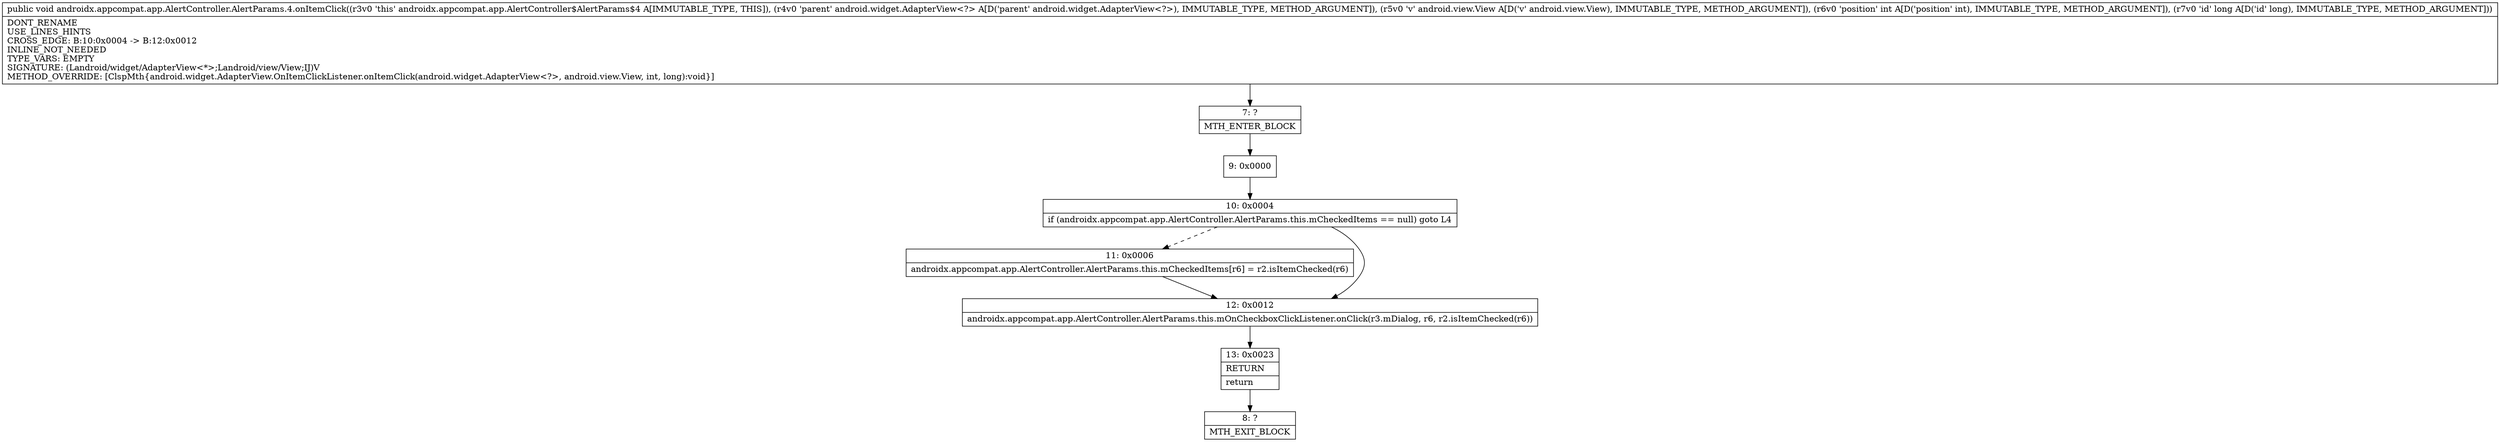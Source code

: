 digraph "CFG forandroidx.appcompat.app.AlertController.AlertParams.4.onItemClick(Landroid\/widget\/AdapterView;Landroid\/view\/View;IJ)V" {
Node_7 [shape=record,label="{7\:\ ?|MTH_ENTER_BLOCK\l}"];
Node_9 [shape=record,label="{9\:\ 0x0000}"];
Node_10 [shape=record,label="{10\:\ 0x0004|if (androidx.appcompat.app.AlertController.AlertParams.this.mCheckedItems == null) goto L4\l}"];
Node_11 [shape=record,label="{11\:\ 0x0006|androidx.appcompat.app.AlertController.AlertParams.this.mCheckedItems[r6] = r2.isItemChecked(r6)\l}"];
Node_12 [shape=record,label="{12\:\ 0x0012|androidx.appcompat.app.AlertController.AlertParams.this.mOnCheckboxClickListener.onClick(r3.mDialog, r6, r2.isItemChecked(r6))\l}"];
Node_13 [shape=record,label="{13\:\ 0x0023|RETURN\l|return\l}"];
Node_8 [shape=record,label="{8\:\ ?|MTH_EXIT_BLOCK\l}"];
MethodNode[shape=record,label="{public void androidx.appcompat.app.AlertController.AlertParams.4.onItemClick((r3v0 'this' androidx.appcompat.app.AlertController$AlertParams$4 A[IMMUTABLE_TYPE, THIS]), (r4v0 'parent' android.widget.AdapterView\<?\> A[D('parent' android.widget.AdapterView\<?\>), IMMUTABLE_TYPE, METHOD_ARGUMENT]), (r5v0 'v' android.view.View A[D('v' android.view.View), IMMUTABLE_TYPE, METHOD_ARGUMENT]), (r6v0 'position' int A[D('position' int), IMMUTABLE_TYPE, METHOD_ARGUMENT]), (r7v0 'id' long A[D('id' long), IMMUTABLE_TYPE, METHOD_ARGUMENT]))  | DONT_RENAME\lUSE_LINES_HINTS\lCROSS_EDGE: B:10:0x0004 \-\> B:12:0x0012\lINLINE_NOT_NEEDED\lTYPE_VARS: EMPTY\lSIGNATURE: (Landroid\/widget\/AdapterView\<*\>;Landroid\/view\/View;IJ)V\lMETHOD_OVERRIDE: [ClspMth\{android.widget.AdapterView.OnItemClickListener.onItemClick(android.widget.AdapterView\<?\>, android.view.View, int, long):void\}]\l}"];
MethodNode -> Node_7;Node_7 -> Node_9;
Node_9 -> Node_10;
Node_10 -> Node_11[style=dashed];
Node_10 -> Node_12;
Node_11 -> Node_12;
Node_12 -> Node_13;
Node_13 -> Node_8;
}

